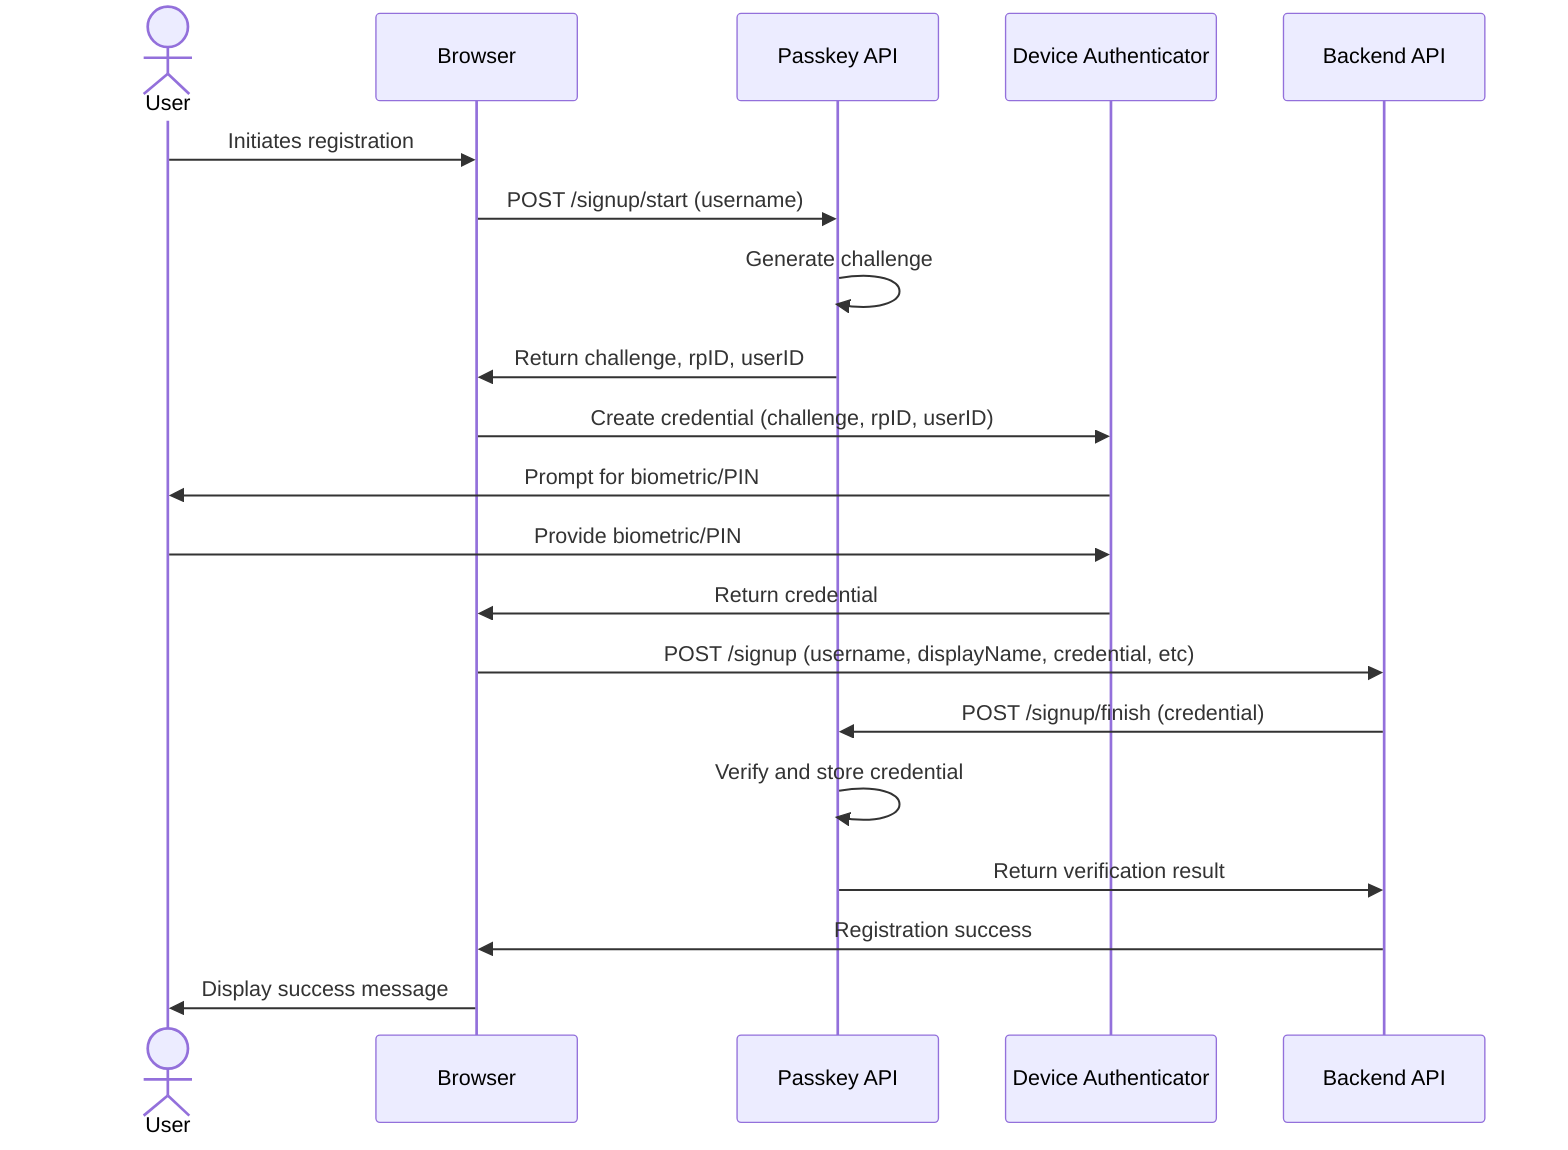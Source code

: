 sequenceDiagram
    actor User
    participant Browser
    participant PasskeyAPI as Passkey API
    participant Authenticator as Device Authenticator
    participant Backend as Backend API

    User->>Browser: Initiates registration
    Browser->>PasskeyAPI: POST /signup/start (username)
    PasskeyAPI->>PasskeyAPI: Generate challenge
    PasskeyAPI->>Browser: Return challenge, rpID, userID
    Browser->>Authenticator: Create credential (challenge, rpID, userID)
    Authenticator->>User: Prompt for biometric/PIN
    User->>Authenticator: Provide biometric/PIN
    Authenticator->>Browser: Return credential
    Browser->>Backend: POST /signup (username, displayName, credential, etc)
    Backend->>PasskeyAPI: POST /signup/finish (credential)
    PasskeyAPI->>PasskeyAPI: Verify and store credential
    PasskeyAPI->>Backend: Return verification result
    Backend->>Browser: Registration success
    Browser->>User: Display success message